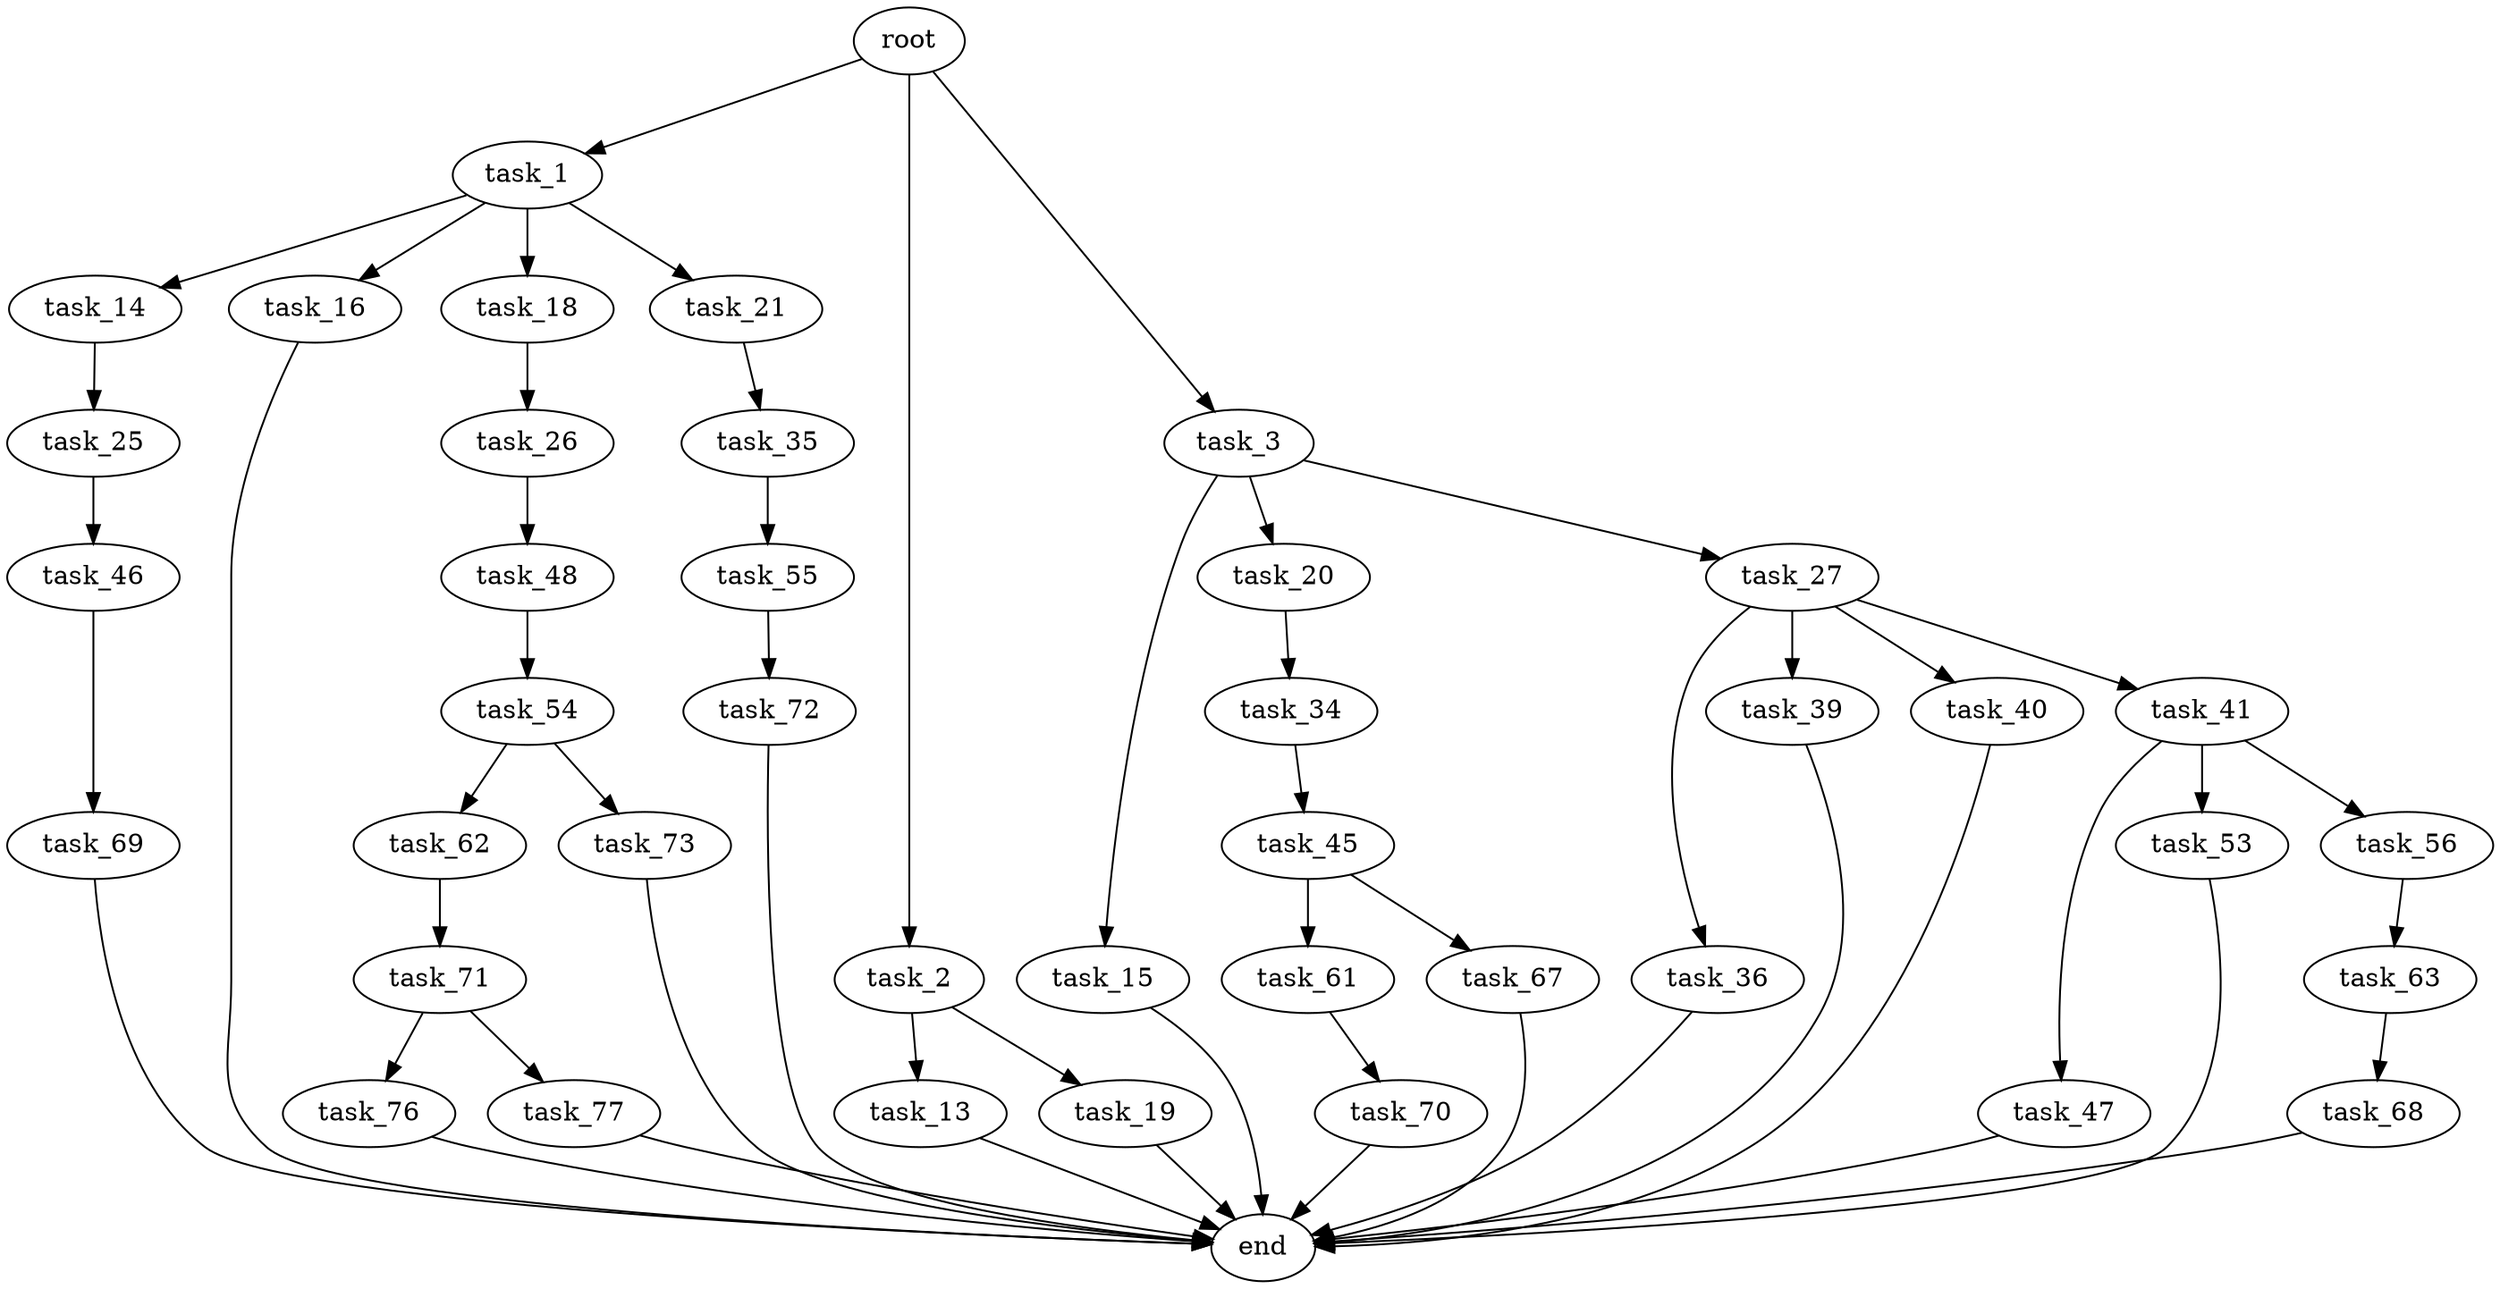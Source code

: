 digraph G {
  root [size="0.000000"];
  task_1 [size="1889256289.000000"];
  task_2 [size="14786631573.000000"];
  task_3 [size="18473819050.000000"];
  task_14 [size="368293445632.000000"];
  task_16 [size="68719476736.000000"];
  task_18 [size="320502342.000000"];
  task_21 [size="549755813888.000000"];
  task_13 [size="16120419522.000000"];
  task_19 [size="583733174492.000000"];
  task_15 [size="549755813888.000000"];
  task_20 [size="113431052911.000000"];
  task_27 [size="28991029248.000000"];
  end [size="0.000000"];
  task_25 [size="90856034832.000000"];
  task_26 [size="1073741824000.000000"];
  task_34 [size="1073741824000.000000"];
  task_35 [size="801939359916.000000"];
  task_46 [size="51752126438.000000"];
  task_48 [size="19196258605.000000"];
  task_36 [size="204774435499.000000"];
  task_39 [size="480335305512.000000"];
  task_40 [size="5473420290.000000"];
  task_41 [size="231928233984.000000"];
  task_45 [size="1073741824000.000000"];
  task_55 [size="21906588710.000000"];
  task_47 [size="1073741824000.000000"];
  task_53 [size="47188233540.000000"];
  task_56 [size="68719476736.000000"];
  task_61 [size="861214903744.000000"];
  task_67 [size="1031303363725.000000"];
  task_69 [size="7025997962.000000"];
  task_54 [size="8135306890.000000"];
  task_62 [size="18767312778.000000"];
  task_73 [size="90697318316.000000"];
  task_72 [size="229933712716.000000"];
  task_63 [size="710559768.000000"];
  task_70 [size="134217728000.000000"];
  task_71 [size="231928233984.000000"];
  task_68 [size="12301479534.000000"];
  task_76 [size="5615122798.000000"];
  task_77 [size="864586339.000000"];

  root -> task_1 [size="1.000000"];
  root -> task_2 [size="1.000000"];
  root -> task_3 [size="1.000000"];
  task_1 -> task_14 [size="33554432.000000"];
  task_1 -> task_16 [size="33554432.000000"];
  task_1 -> task_18 [size="33554432.000000"];
  task_1 -> task_21 [size="33554432.000000"];
  task_2 -> task_13 [size="301989888.000000"];
  task_2 -> task_19 [size="301989888.000000"];
  task_3 -> task_15 [size="838860800.000000"];
  task_3 -> task_20 [size="838860800.000000"];
  task_3 -> task_27 [size="838860800.000000"];
  task_14 -> task_25 [size="411041792.000000"];
  task_16 -> end [size="1.000000"];
  task_18 -> task_26 [size="33554432.000000"];
  task_21 -> task_35 [size="536870912.000000"];
  task_13 -> end [size="1.000000"];
  task_19 -> end [size="1.000000"];
  task_15 -> end [size="1.000000"];
  task_20 -> task_34 [size="301989888.000000"];
  task_27 -> task_36 [size="75497472.000000"];
  task_27 -> task_39 [size="75497472.000000"];
  task_27 -> task_40 [size="75497472.000000"];
  task_27 -> task_41 [size="75497472.000000"];
  task_25 -> task_46 [size="134217728.000000"];
  task_26 -> task_48 [size="838860800.000000"];
  task_34 -> task_45 [size="838860800.000000"];
  task_35 -> task_55 [size="838860800.000000"];
  task_46 -> task_69 [size="838860800.000000"];
  task_48 -> task_54 [size="301989888.000000"];
  task_36 -> end [size="1.000000"];
  task_39 -> end [size="1.000000"];
  task_40 -> end [size="1.000000"];
  task_41 -> task_47 [size="301989888.000000"];
  task_41 -> task_53 [size="301989888.000000"];
  task_41 -> task_56 [size="301989888.000000"];
  task_45 -> task_61 [size="838860800.000000"];
  task_45 -> task_67 [size="838860800.000000"];
  task_55 -> task_72 [size="33554432.000000"];
  task_47 -> end [size="1.000000"];
  task_53 -> end [size="1.000000"];
  task_56 -> task_63 [size="134217728.000000"];
  task_61 -> task_70 [size="536870912.000000"];
  task_67 -> end [size="1.000000"];
  task_69 -> end [size="1.000000"];
  task_54 -> task_62 [size="536870912.000000"];
  task_54 -> task_73 [size="536870912.000000"];
  task_62 -> task_71 [size="411041792.000000"];
  task_73 -> end [size="1.000000"];
  task_72 -> end [size="1.000000"];
  task_63 -> task_68 [size="33554432.000000"];
  task_70 -> end [size="1.000000"];
  task_71 -> task_76 [size="301989888.000000"];
  task_71 -> task_77 [size="301989888.000000"];
  task_68 -> end [size="1.000000"];
  task_76 -> end [size="1.000000"];
  task_77 -> end [size="1.000000"];
}
